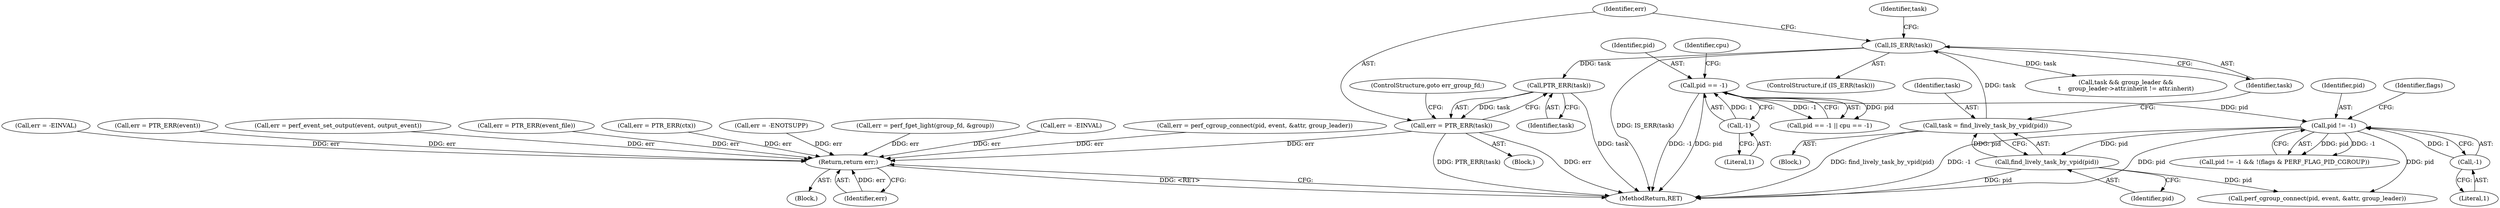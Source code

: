 digraph "0_linux_f63a8daa5812afef4f06c962351687e1ff9ccb2b@pointer" {
"1000304" [label="(Call,PTR_ERR(task))"];
"1000299" [label="(Call,IS_ERR(task))"];
"1000294" [label="(Call,task = find_lively_task_by_vpid(pid))"];
"1000296" [label="(Call,find_lively_task_by_vpid(pid))"];
"1000285" [label="(Call,pid != -1)"];
"1000219" [label="(Call,pid == -1)"];
"1000221" [label="(Call,-1)"];
"1000287" [label="(Call,-1)"];
"1000302" [label="(Call,err = PTR_ERR(task))"];
"1000666" [label="(Return,return err;)"];
"1000436" [label="(Call,err = PTR_ERR(ctx))"];
"1000380" [label="(Call,err = -ENOTSUPP)"];
"1000224" [label="(Identifier,cpu)"];
"1000221" [label="(Call,-1)"];
"1000218" [label="(Call,pid == -1 || cpu == -1)"];
"1000285" [label="(Call,pid != -1)"];
"1000127" [label="(Block,)"];
"1000220" [label="(Identifier,pid)"];
"1000302" [label="(Call,err = PTR_ERR(task))"];
"1000668" [label="(MethodReturn,RET)"];
"1000303" [label="(Identifier,err)"];
"1000299" [label="(Call,IS_ERR(task))"];
"1000667" [label="(Identifier,err)"];
"1000300" [label="(Identifier,task)"];
"1000288" [label="(Literal,1)"];
"1000294" [label="(Call,task = find_lively_task_by_vpid(pid))"];
"1000284" [label="(Call,pid != -1 && !(flags & PERF_FLAG_PID_CGROUP))"];
"1000253" [label="(Call,err = perf_fget_light(group_fd, &group))"];
"1000287" [label="(Call,-1)"];
"1000286" [label="(Identifier,pid)"];
"1000322" [label="(Call,err = -EINVAL)"];
"1000666" [label="(Return,return err;)"];
"1000309" [label="(Identifier,task)"];
"1000296" [label="(Call,find_lively_task_by_vpid(pid))"];
"1000295" [label="(Identifier,task)"];
"1000298" [label="(ControlStructure,if (IS_ERR(task)))"];
"1000355" [label="(Call,perf_cgroup_connect(pid, event, &attr, group_leader))"];
"1000353" [label="(Call,err = perf_cgroup_connect(pid, event, &attr, group_leader))"];
"1000452" [label="(Call,err = -EINVAL)"];
"1000304" [label="(Call,PTR_ERR(task))"];
"1000219" [label="(Call,pid == -1)"];
"1000306" [label="(ControlStructure,goto err_group_fd;)"];
"1000291" [label="(Identifier,flags)"];
"1000343" [label="(Call,err = PTR_ERR(event))"];
"1000297" [label="(Identifier,pid)"];
"1000507" [label="(Call,err = perf_event_set_output(event, output_event))"];
"1000301" [label="(Block,)"];
"1000305" [label="(Identifier,task)"];
"1000527" [label="(Call,err = PTR_ERR(event_file))"];
"1000293" [label="(Block,)"];
"1000308" [label="(Call,task && group_leader &&\n\t    group_leader->attr.inherit != attr.inherit)"];
"1000222" [label="(Literal,1)"];
"1000304" -> "1000302"  [label="AST: "];
"1000304" -> "1000305"  [label="CFG: "];
"1000305" -> "1000304"  [label="AST: "];
"1000302" -> "1000304"  [label="CFG: "];
"1000304" -> "1000668"  [label="DDG: task"];
"1000304" -> "1000302"  [label="DDG: task"];
"1000299" -> "1000304"  [label="DDG: task"];
"1000299" -> "1000298"  [label="AST: "];
"1000299" -> "1000300"  [label="CFG: "];
"1000300" -> "1000299"  [label="AST: "];
"1000303" -> "1000299"  [label="CFG: "];
"1000309" -> "1000299"  [label="CFG: "];
"1000299" -> "1000668"  [label="DDG: IS_ERR(task)"];
"1000294" -> "1000299"  [label="DDG: task"];
"1000299" -> "1000308"  [label="DDG: task"];
"1000294" -> "1000293"  [label="AST: "];
"1000294" -> "1000296"  [label="CFG: "];
"1000295" -> "1000294"  [label="AST: "];
"1000296" -> "1000294"  [label="AST: "];
"1000300" -> "1000294"  [label="CFG: "];
"1000294" -> "1000668"  [label="DDG: find_lively_task_by_vpid(pid)"];
"1000296" -> "1000294"  [label="DDG: pid"];
"1000296" -> "1000297"  [label="CFG: "];
"1000297" -> "1000296"  [label="AST: "];
"1000296" -> "1000668"  [label="DDG: pid"];
"1000285" -> "1000296"  [label="DDG: pid"];
"1000296" -> "1000355"  [label="DDG: pid"];
"1000285" -> "1000284"  [label="AST: "];
"1000285" -> "1000287"  [label="CFG: "];
"1000286" -> "1000285"  [label="AST: "];
"1000287" -> "1000285"  [label="AST: "];
"1000291" -> "1000285"  [label="CFG: "];
"1000284" -> "1000285"  [label="CFG: "];
"1000285" -> "1000668"  [label="DDG: pid"];
"1000285" -> "1000668"  [label="DDG: -1"];
"1000285" -> "1000284"  [label="DDG: pid"];
"1000285" -> "1000284"  [label="DDG: -1"];
"1000219" -> "1000285"  [label="DDG: pid"];
"1000287" -> "1000285"  [label="DDG: 1"];
"1000285" -> "1000355"  [label="DDG: pid"];
"1000219" -> "1000218"  [label="AST: "];
"1000219" -> "1000221"  [label="CFG: "];
"1000220" -> "1000219"  [label="AST: "];
"1000221" -> "1000219"  [label="AST: "];
"1000224" -> "1000219"  [label="CFG: "];
"1000218" -> "1000219"  [label="CFG: "];
"1000219" -> "1000668"  [label="DDG: -1"];
"1000219" -> "1000668"  [label="DDG: pid"];
"1000219" -> "1000218"  [label="DDG: pid"];
"1000219" -> "1000218"  [label="DDG: -1"];
"1000221" -> "1000219"  [label="DDG: 1"];
"1000221" -> "1000222"  [label="CFG: "];
"1000222" -> "1000221"  [label="AST: "];
"1000287" -> "1000288"  [label="CFG: "];
"1000288" -> "1000287"  [label="AST: "];
"1000302" -> "1000301"  [label="AST: "];
"1000303" -> "1000302"  [label="AST: "];
"1000306" -> "1000302"  [label="CFG: "];
"1000302" -> "1000668"  [label="DDG: PTR_ERR(task)"];
"1000302" -> "1000668"  [label="DDG: err"];
"1000302" -> "1000666"  [label="DDG: err"];
"1000666" -> "1000127"  [label="AST: "];
"1000666" -> "1000667"  [label="CFG: "];
"1000667" -> "1000666"  [label="AST: "];
"1000668" -> "1000666"  [label="CFG: "];
"1000666" -> "1000668"  [label="DDG: <RET>"];
"1000667" -> "1000666"  [label="DDG: err"];
"1000343" -> "1000666"  [label="DDG: err"];
"1000436" -> "1000666"  [label="DDG: err"];
"1000253" -> "1000666"  [label="DDG: err"];
"1000452" -> "1000666"  [label="DDG: err"];
"1000322" -> "1000666"  [label="DDG: err"];
"1000353" -> "1000666"  [label="DDG: err"];
"1000380" -> "1000666"  [label="DDG: err"];
"1000507" -> "1000666"  [label="DDG: err"];
"1000527" -> "1000666"  [label="DDG: err"];
}
